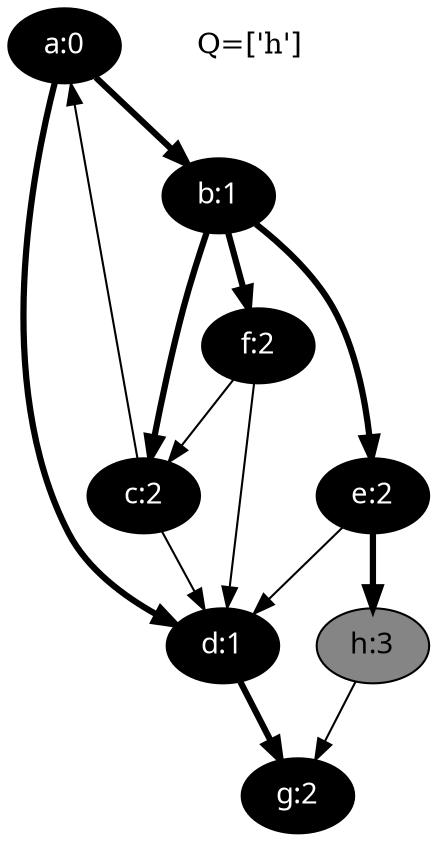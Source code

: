 Digraph {
a [ label="a:0" fontcolor=white style=filled fontname="time-bold" fillcolor=black ];
b [ label="b:1" fontcolor=white style=filled fontname="time-bold" fillcolor=black ];
c [ label="c:2" fontcolor=white style=filled fontname="time-bold" fillcolor=black ];
d [ label="d:1" fontcolor=white style=filled fontname="time-bold" fillcolor=black ];
e [ label="e:2" fontcolor=white style=filled fontname="time-bold" fillcolor=black ];
f [ label="f:2" fontcolor=white style=filled fontname="time-bold" fillcolor=black ];
g [ label="g:2" fontcolor=white style=filled fontname="time-bold" fillcolor=black ];
h [ label="h:3" style=filled fontname="time-bold" fillcolor=gray52 ];
a->b[label="", penwidth=3];
a->d[label="", penwidth=3];
b->c[label="", penwidth=3];
b->e[label="", penwidth=3];
b->f[label="", penwidth=3];
c->a[label="", penwidth=1];
c->d[label="", penwidth=1];
d->g[label="", penwidth=3];
e->d[label="", penwidth=1];
e->h[label="", penwidth=3];
f->c[label="", penwidth=1];
f->d[label="", penwidth=1];
h->g[label="", penwidth=1];
legend[label="Q=['h']", color=white];
}